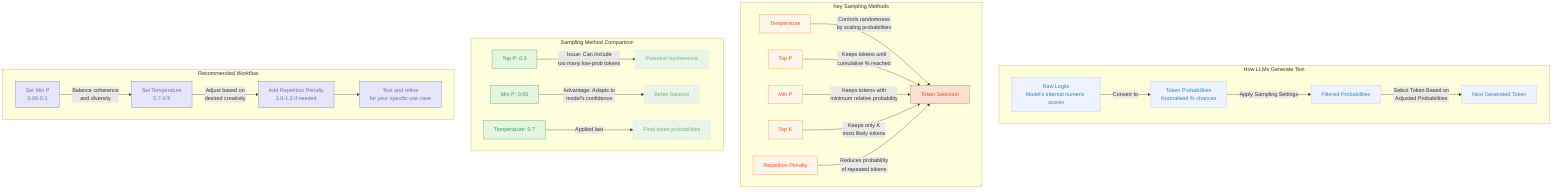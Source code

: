 flowchart TD
    subgraph "How LLMs Generate Text"
        A[Raw Logits<br>Model's internal numeric scores] -->|Convert to| B[Token Probabilities<br>Normalised % chances]
        B -->|Apply Sampling Settings| C[Filtered Probabilities]
        C -->|Select Token Based on<br>Adjusted Probabilities| D[Next Generated Token]
    end

    subgraph "Key Sampling Methods"
        E[Temperature] -->|Controls randomness<br>by scaling probabilities| F[Token Selection]
        G[Top P] -->|Keeps tokens until<br>cumulative % reached| F
        H[Min P] -->|Keeps tokens with<br>minimum relative probability| F
        I[Top K] -->|Keeps only K<br>most likely tokens| F
        J[Repetition Penalty] -->|Reduces probability<br>of repeated tokens| F
    end

    subgraph "Sampling Method Comparison"
        K[Top P: 0.9] -->|Issue: Can include<br>too many low-prob tokens| L[Potential incoherence]
        M[Min P: 0.05] -->|Advantage: Adapts to<br>model's confidence| N[Better balance]
        O[Temperature: 0.7] -->|Applied last| P[Final token probabilities]
    end

    subgraph "Recommended Workflow"
        Q[Set Min P<br>0.05-0.1] -->|Balance coherence<br>and diversity| R[Set Temperature<br>0.7-0.9]
        R -->|Adjust based on<br>desired creativity| S[Add Repetition Penalty<br>1.0-1.2 if needed]
        S --> T[Test and refine<br>for your specific use case]
    end

    style A fill:#EFF3FF,stroke:#9ECAE1,color:#3182BD
    style B fill:#EFF3FF,stroke:#9ECAE1,color:#3182BD
    style C fill:#EFF3FF,stroke:#9ECAE1,color:#3182BD
    style D fill:#EFF3FF,stroke:#9ECAE1,color:#3182BD

    style E fill:#FFF5EB,stroke:#FD8D3C,color:#E6550D
    style F fill:#FEE0D2,stroke:#E6550D,color:#E6550D
    style G fill:#FFF5EB,stroke:#FD8D3C,color:#E6550D
    style H fill:#FFF5EB,stroke:#FD8D3C,color:#E6550D
    style I fill:#FFF5EB,stroke:#FD8D3C,color:#E6550D
    style J fill:#FFF5EB,stroke:#FD8D3C,color:#E6550D

    style K fill:#E5F5E0,stroke:#31A354,color:#31A354
    style L fill:#EAF5EA,stroke:#C6E7C6,color:#77AD77
    style M fill:#E5F5E0,stroke:#31A354,color:#31A354
    style N fill:#EAF5EA,stroke:#C6E7C6,color:#77AD77
    style O fill:#E5F5E0,stroke:#31A354,color:#31A354
    style P fill:#EAF5EA,stroke:#C6E7C6,color:#77AD77

    style Q fill:#E6E6FA,stroke:#756BB1,color:#756BB1
    style R fill:#E6E6FA,stroke:#756BB1,color:#756BB1
    style S fill:#E6E6FA,stroke:#756BB1,color:#756BB1
    style T fill:#E6E6FA,stroke:#756BB1,color:#756BB1
